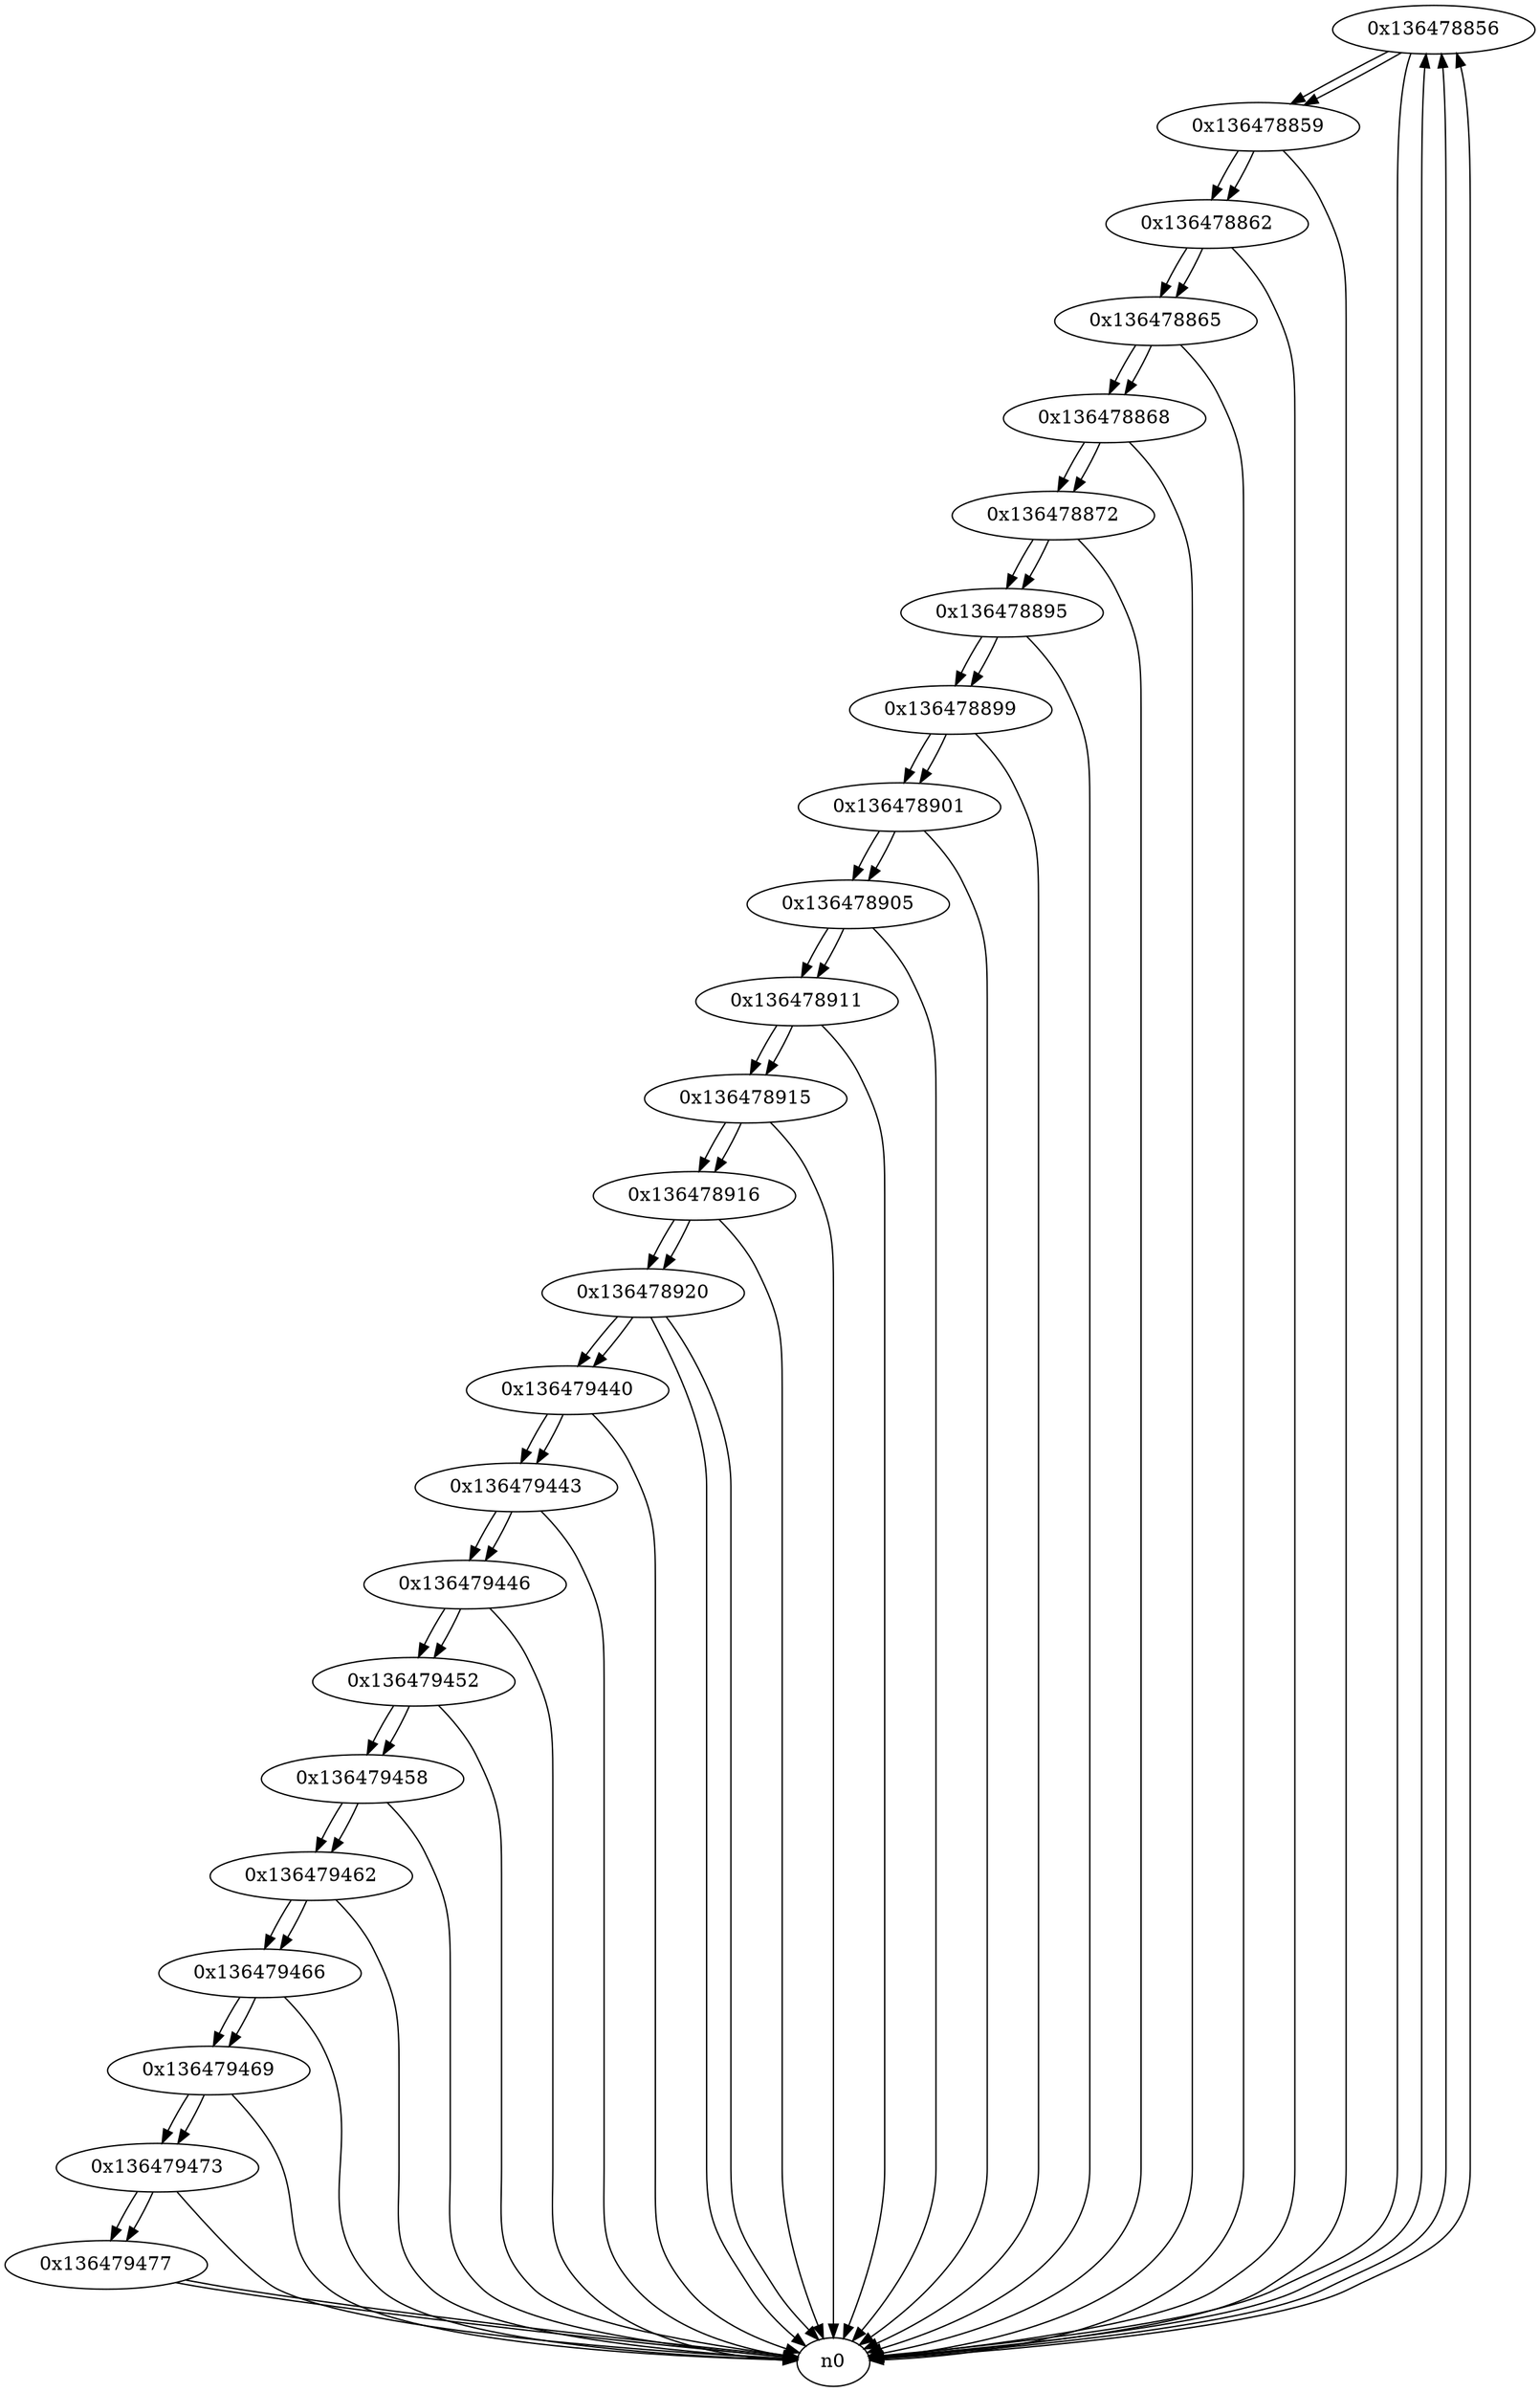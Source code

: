 digraph G{
/* nodes */
  n1 [label="0x136478856"]
  n2 [label="0x136478859"]
  n3 [label="0x136478862"]
  n4 [label="0x136478865"]
  n5 [label="0x136478868"]
  n6 [label="0x136478872"]
  n7 [label="0x136478895"]
  n8 [label="0x136478899"]
  n9 [label="0x136478901"]
  n10 [label="0x136478905"]
  n11 [label="0x136478911"]
  n12 [label="0x136478915"]
  n13 [label="0x136478916"]
  n14 [label="0x136478920"]
  n15 [label="0x136479440"]
  n16 [label="0x136479443"]
  n17 [label="0x136479446"]
  n18 [label="0x136479452"]
  n19 [label="0x136479458"]
  n20 [label="0x136479462"]
  n21 [label="0x136479466"]
  n22 [label="0x136479469"]
  n23 [label="0x136479473"]
  n24 [label="0x136479477"]
/* edges */
n1 -> n2;
n1 -> n0;
n0 -> n1;
n0 -> n1;
n0 -> n1;
n2 -> n3;
n2 -> n0;
n1 -> n2;
n3 -> n4;
n3 -> n0;
n2 -> n3;
n4 -> n5;
n4 -> n0;
n3 -> n4;
n5 -> n6;
n5 -> n0;
n4 -> n5;
n6 -> n7;
n6 -> n0;
n5 -> n6;
n7 -> n8;
n7 -> n0;
n6 -> n7;
n8 -> n9;
n8 -> n0;
n7 -> n8;
n9 -> n10;
n9 -> n0;
n8 -> n9;
n10 -> n11;
n10 -> n0;
n9 -> n10;
n11 -> n12;
n11 -> n0;
n10 -> n11;
n12 -> n13;
n12 -> n0;
n11 -> n12;
n13 -> n14;
n13 -> n0;
n12 -> n13;
n14 -> n0;
n14 -> n15;
n14 -> n0;
n13 -> n14;
n15 -> n16;
n15 -> n0;
n14 -> n15;
n16 -> n17;
n16 -> n0;
n15 -> n16;
n17 -> n18;
n17 -> n0;
n16 -> n17;
n18 -> n19;
n18 -> n0;
n17 -> n18;
n19 -> n20;
n19 -> n0;
n18 -> n19;
n20 -> n21;
n20 -> n0;
n19 -> n20;
n21 -> n22;
n21 -> n0;
n20 -> n21;
n22 -> n23;
n22 -> n0;
n21 -> n22;
n23 -> n24;
n23 -> n0;
n22 -> n23;
n24 -> n0;
n24 -> n0;
n23 -> n24;
}
